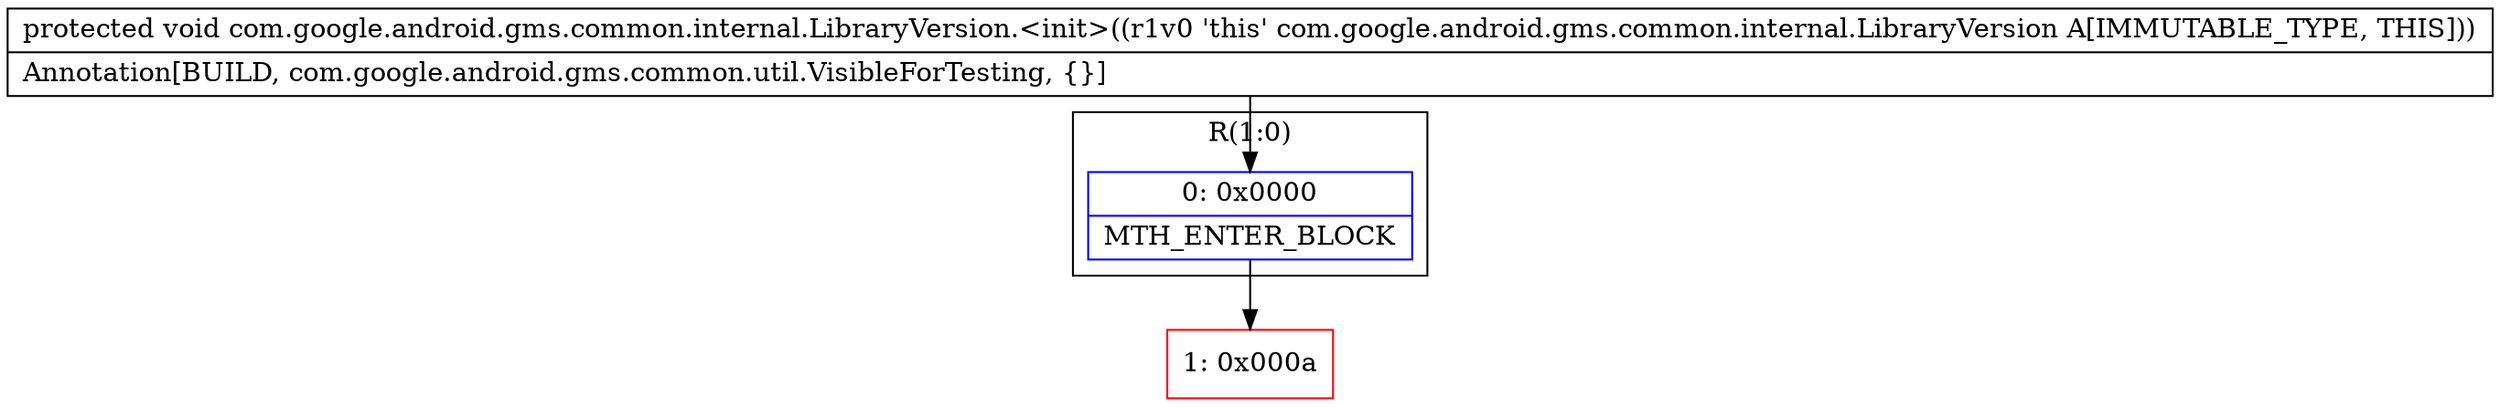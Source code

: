 digraph "CFG forcom.google.android.gms.common.internal.LibraryVersion.\<init\>()V" {
subgraph cluster_Region_516162149 {
label = "R(1:0)";
node [shape=record,color=blue];
Node_0 [shape=record,label="{0\:\ 0x0000|MTH_ENTER_BLOCK\l}"];
}
Node_1 [shape=record,color=red,label="{1\:\ 0x000a}"];
MethodNode[shape=record,label="{protected void com.google.android.gms.common.internal.LibraryVersion.\<init\>((r1v0 'this' com.google.android.gms.common.internal.LibraryVersion A[IMMUTABLE_TYPE, THIS]))  | Annotation[BUILD, com.google.android.gms.common.util.VisibleForTesting, \{\}]\l}"];
MethodNode -> Node_0;
Node_0 -> Node_1;
}

